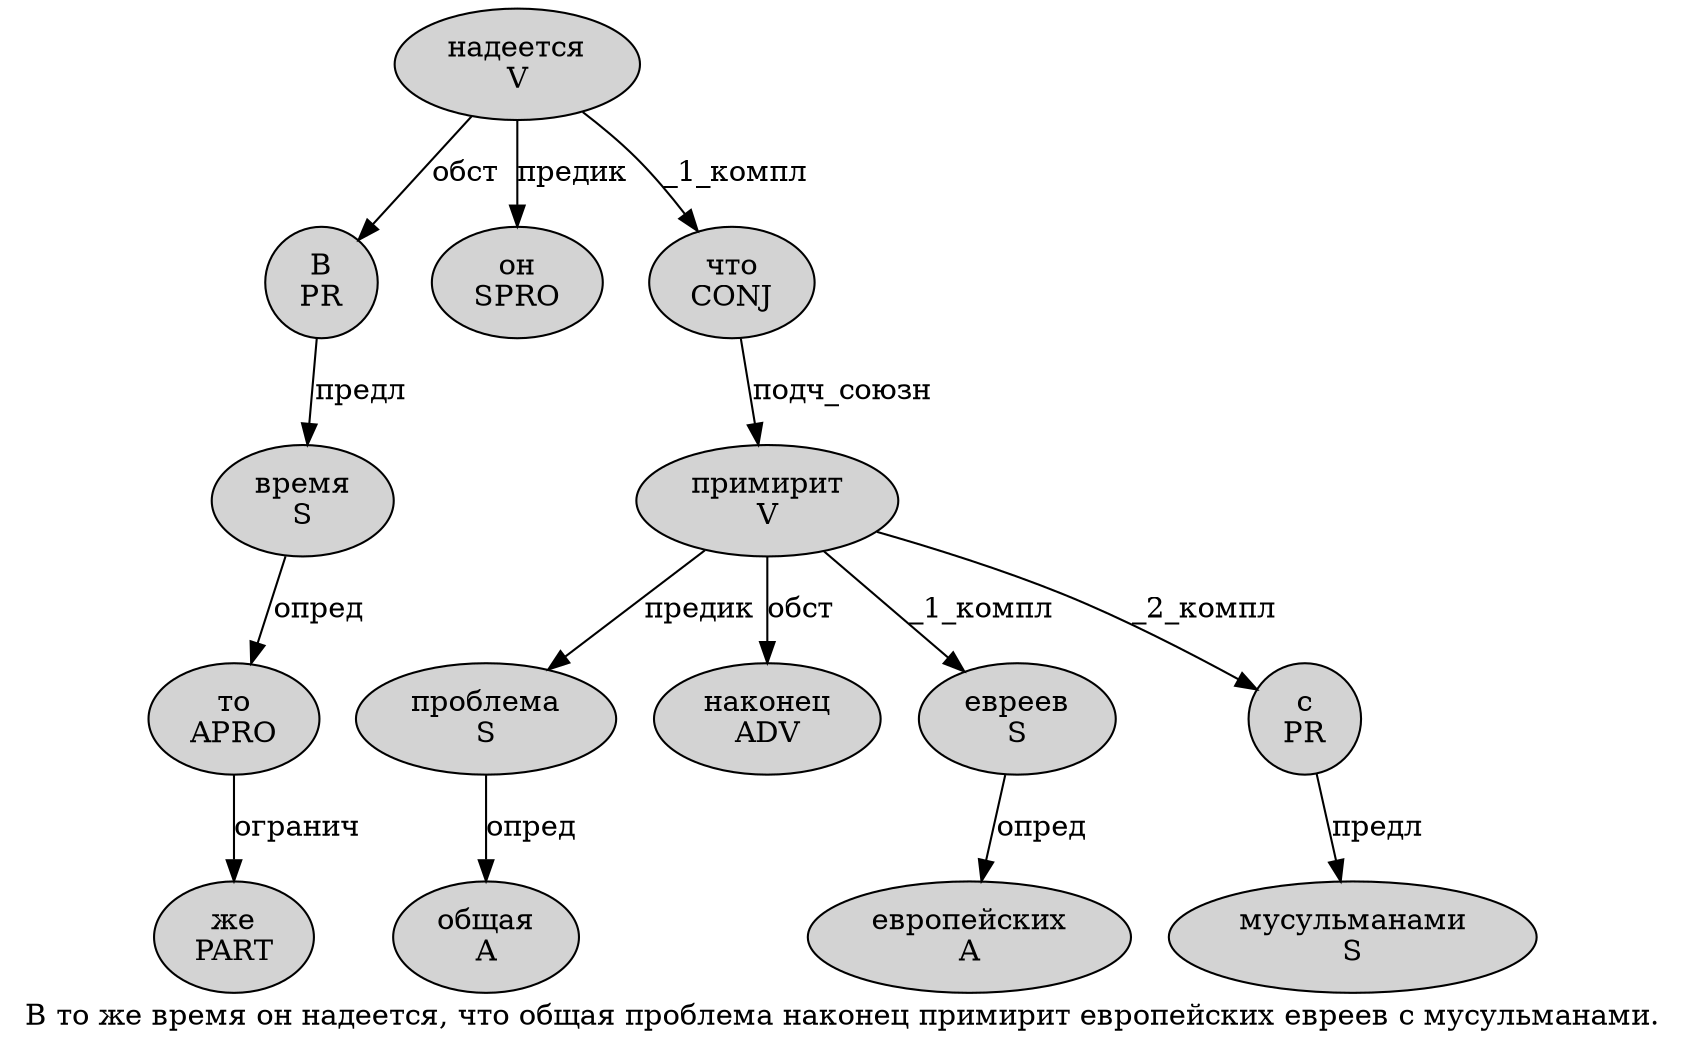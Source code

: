 digraph SENTENCE_1414 {
	graph [label="В то же время он надеется, что общая проблема наконец примирит европейских евреев с мусульманами."]
	node [style=filled]
		0 [label="В
PR" color="" fillcolor=lightgray penwidth=1 shape=ellipse]
		1 [label="то
APRO" color="" fillcolor=lightgray penwidth=1 shape=ellipse]
		2 [label="же
PART" color="" fillcolor=lightgray penwidth=1 shape=ellipse]
		3 [label="время
S" color="" fillcolor=lightgray penwidth=1 shape=ellipse]
		4 [label="он
SPRO" color="" fillcolor=lightgray penwidth=1 shape=ellipse]
		5 [label="надеется
V" color="" fillcolor=lightgray penwidth=1 shape=ellipse]
		7 [label="что
CONJ" color="" fillcolor=lightgray penwidth=1 shape=ellipse]
		8 [label="общая
A" color="" fillcolor=lightgray penwidth=1 shape=ellipse]
		9 [label="проблема
S" color="" fillcolor=lightgray penwidth=1 shape=ellipse]
		10 [label="наконец
ADV" color="" fillcolor=lightgray penwidth=1 shape=ellipse]
		11 [label="примирит
V" color="" fillcolor=lightgray penwidth=1 shape=ellipse]
		12 [label="европейских
A" color="" fillcolor=lightgray penwidth=1 shape=ellipse]
		13 [label="евреев
S" color="" fillcolor=lightgray penwidth=1 shape=ellipse]
		14 [label="с
PR" color="" fillcolor=lightgray penwidth=1 shape=ellipse]
		15 [label="мусульманами
S" color="" fillcolor=lightgray penwidth=1 shape=ellipse]
			11 -> 9 [label="предик"]
			11 -> 10 [label="обст"]
			11 -> 13 [label="_1_компл"]
			11 -> 14 [label="_2_компл"]
			9 -> 8 [label="опред"]
			5 -> 0 [label="обст"]
			5 -> 4 [label="предик"]
			5 -> 7 [label="_1_компл"]
			7 -> 11 [label="подч_союзн"]
			1 -> 2 [label="огранич"]
			0 -> 3 [label="предл"]
			3 -> 1 [label="опред"]
			14 -> 15 [label="предл"]
			13 -> 12 [label="опред"]
}